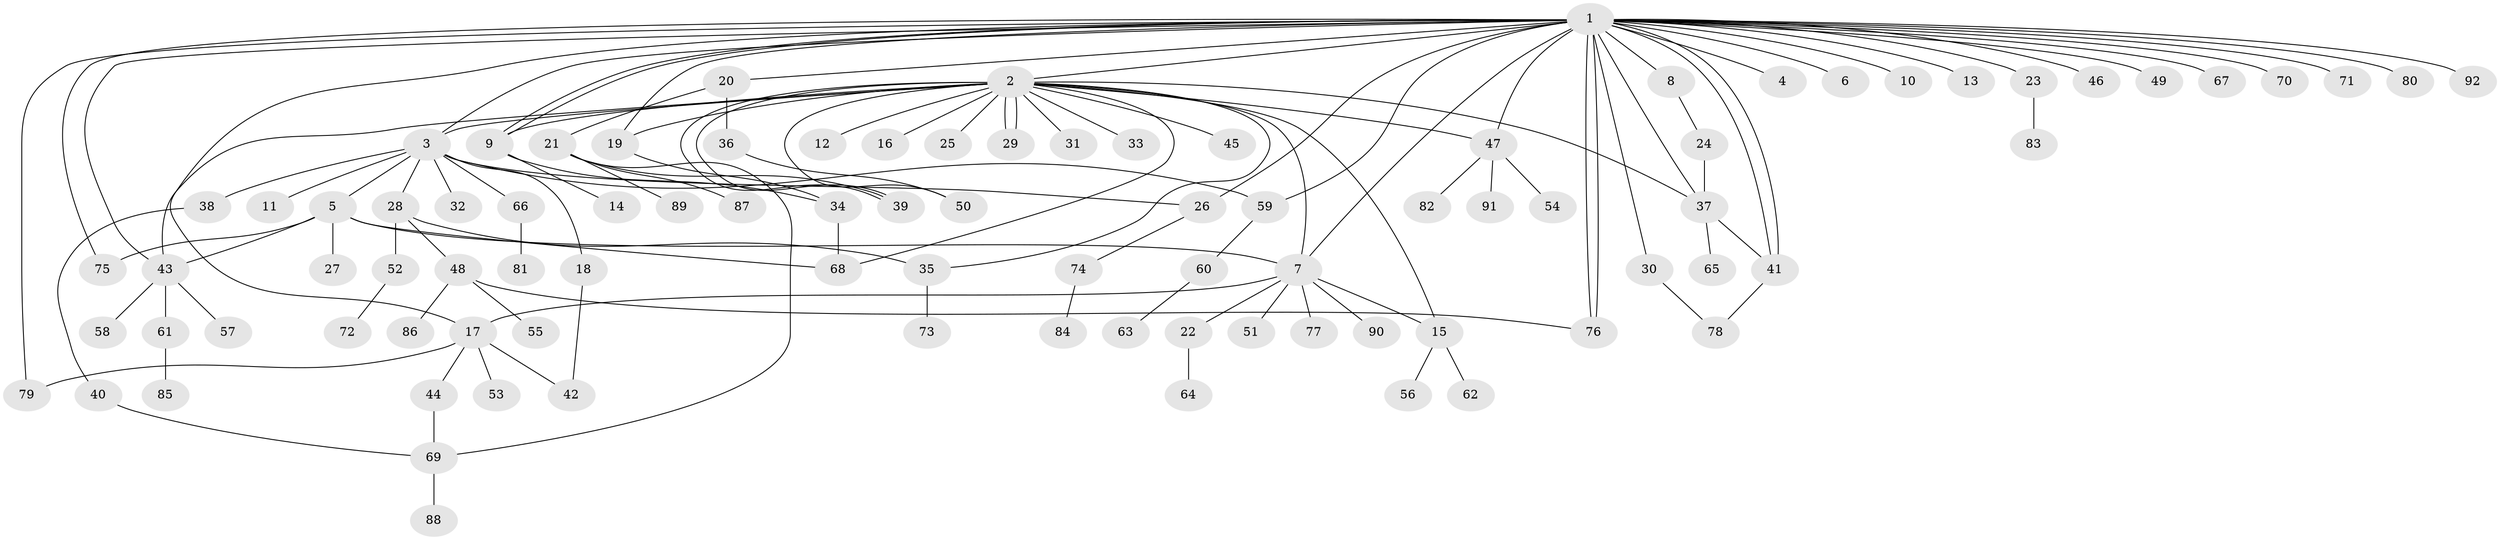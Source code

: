 // Generated by graph-tools (version 1.1) at 2025/35/03/09/25 02:35:47]
// undirected, 92 vertices, 124 edges
graph export_dot {
graph [start="1"]
  node [color=gray90,style=filled];
  1;
  2;
  3;
  4;
  5;
  6;
  7;
  8;
  9;
  10;
  11;
  12;
  13;
  14;
  15;
  16;
  17;
  18;
  19;
  20;
  21;
  22;
  23;
  24;
  25;
  26;
  27;
  28;
  29;
  30;
  31;
  32;
  33;
  34;
  35;
  36;
  37;
  38;
  39;
  40;
  41;
  42;
  43;
  44;
  45;
  46;
  47;
  48;
  49;
  50;
  51;
  52;
  53;
  54;
  55;
  56;
  57;
  58;
  59;
  60;
  61;
  62;
  63;
  64;
  65;
  66;
  67;
  68;
  69;
  70;
  71;
  72;
  73;
  74;
  75;
  76;
  77;
  78;
  79;
  80;
  81;
  82;
  83;
  84;
  85;
  86;
  87;
  88;
  89;
  90;
  91;
  92;
  1 -- 2;
  1 -- 3;
  1 -- 4;
  1 -- 6;
  1 -- 7;
  1 -- 8;
  1 -- 9;
  1 -- 9;
  1 -- 10;
  1 -- 13;
  1 -- 17;
  1 -- 19;
  1 -- 20;
  1 -- 23;
  1 -- 26;
  1 -- 30;
  1 -- 37;
  1 -- 41;
  1 -- 41;
  1 -- 43;
  1 -- 46;
  1 -- 47;
  1 -- 49;
  1 -- 59;
  1 -- 67;
  1 -- 70;
  1 -- 71;
  1 -- 75;
  1 -- 76;
  1 -- 76;
  1 -- 79;
  1 -- 80;
  1 -- 92;
  2 -- 3;
  2 -- 7;
  2 -- 9;
  2 -- 12;
  2 -- 15;
  2 -- 16;
  2 -- 19;
  2 -- 25;
  2 -- 29;
  2 -- 29;
  2 -- 31;
  2 -- 33;
  2 -- 35;
  2 -- 37;
  2 -- 39;
  2 -- 39;
  2 -- 43;
  2 -- 45;
  2 -- 47;
  2 -- 50;
  2 -- 68;
  3 -- 5;
  3 -- 11;
  3 -- 18;
  3 -- 26;
  3 -- 28;
  3 -- 32;
  3 -- 38;
  3 -- 59;
  3 -- 66;
  5 -- 7;
  5 -- 27;
  5 -- 43;
  5 -- 68;
  5 -- 75;
  7 -- 15;
  7 -- 17;
  7 -- 22;
  7 -- 51;
  7 -- 77;
  7 -- 90;
  8 -- 24;
  9 -- 14;
  9 -- 34;
  15 -- 56;
  15 -- 62;
  17 -- 42;
  17 -- 44;
  17 -- 53;
  17 -- 79;
  18 -- 42;
  19 -- 34;
  20 -- 21;
  20 -- 36;
  21 -- 39;
  21 -- 69;
  21 -- 87;
  21 -- 89;
  22 -- 64;
  23 -- 83;
  24 -- 37;
  26 -- 74;
  28 -- 35;
  28 -- 48;
  28 -- 52;
  30 -- 78;
  34 -- 68;
  35 -- 73;
  36 -- 50;
  37 -- 41;
  37 -- 65;
  38 -- 40;
  40 -- 69;
  41 -- 78;
  43 -- 57;
  43 -- 58;
  43 -- 61;
  44 -- 69;
  47 -- 54;
  47 -- 82;
  47 -- 91;
  48 -- 55;
  48 -- 76;
  48 -- 86;
  52 -- 72;
  59 -- 60;
  60 -- 63;
  61 -- 85;
  66 -- 81;
  69 -- 88;
  74 -- 84;
}
